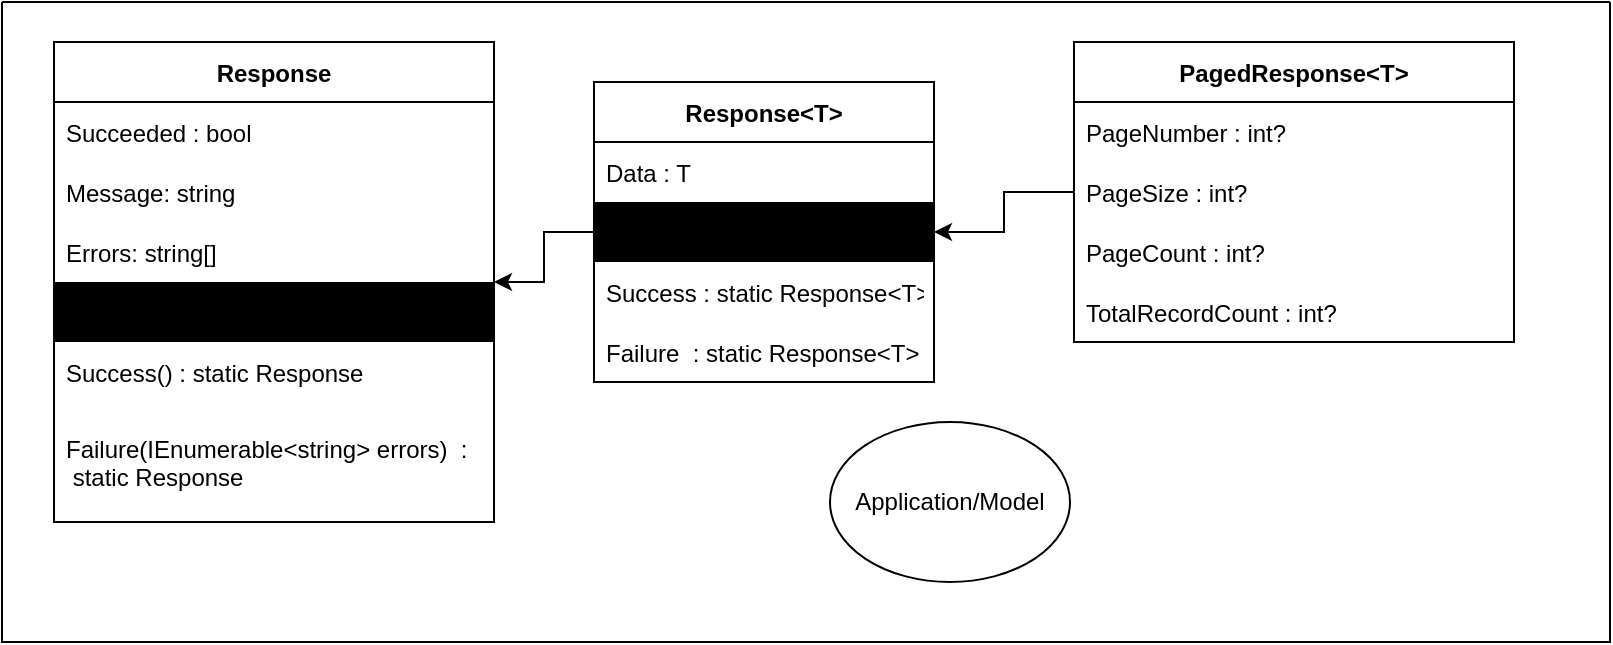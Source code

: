 <mxfile version="20.0.2" type="device"><diagram id="esdAUFCZvTSRNON5eWsP" name="Page-1"><mxGraphModel dx="824" dy="458" grid="1" gridSize="10" guides="1" tooltips="1" connect="1" arrows="1" fold="1" page="1" pageScale="1" pageWidth="827" pageHeight="1169" math="0" shadow="0"><root><mxCell id="0"/><mxCell id="1" parent="0"/><mxCell id="NhmLipV4F5Aarzi_jhwf-37" value="" style="swimlane;startSize=0;strokeColor=default;fillColor=none;gradientColor=none;" vertex="1" parent="1"><mxGeometry x="23" width="804" height="320" as="geometry"/></mxCell><mxCell id="NhmLipV4F5Aarzi_jhwf-39" value="Application/Model" style="ellipse;whiteSpace=wrap;html=1;strokeColor=default;fillColor=#FFFFFF;gradientColor=none;" vertex="1" parent="NhmLipV4F5Aarzi_jhwf-37"><mxGeometry x="414" y="210" width="120" height="80" as="geometry"/></mxCell><mxCell id="NhmLipV4F5Aarzi_jhwf-2" value="Response" style="swimlane;fontStyle=1;childLayout=stackLayout;horizontal=1;startSize=30;horizontalStack=0;resizeParent=1;resizeParentMax=0;resizeLast=0;collapsible=1;marginBottom=0;" vertex="1" parent="NhmLipV4F5Aarzi_jhwf-37"><mxGeometry x="26" y="20" width="220" height="240" as="geometry"/></mxCell><object label="Succeeded : bool    " id="NhmLipV4F5Aarzi_jhwf-3"><mxCell style="text;strokeColor=none;fillColor=none;align=left;verticalAlign=middle;spacingLeft=4;spacingRight=4;overflow=hidden;points=[[0,0.5],[1,0.5]];portConstraint=eastwest;rotatable=0;" vertex="1" parent="NhmLipV4F5Aarzi_jhwf-2"><mxGeometry y="30" width="220" height="30" as="geometry"/></mxCell></object><mxCell id="NhmLipV4F5Aarzi_jhwf-4" value="Message: string" style="text;strokeColor=none;fillColor=none;align=left;verticalAlign=middle;spacingLeft=4;spacingRight=4;overflow=hidden;points=[[0,0.5],[1,0.5]];portConstraint=eastwest;rotatable=0;" vertex="1" parent="NhmLipV4F5Aarzi_jhwf-2"><mxGeometry y="60" width="220" height="30" as="geometry"/></mxCell><mxCell id="NhmLipV4F5Aarzi_jhwf-5" value="Errors: string[]" style="text;strokeColor=none;fillColor=none;align=left;verticalAlign=middle;spacingLeft=4;spacingRight=4;overflow=hidden;points=[[0,0.5],[1,0.5]];portConstraint=eastwest;rotatable=0;" vertex="1" parent="NhmLipV4F5Aarzi_jhwf-2"><mxGeometry y="90" width="220" height="30" as="geometry"/></mxCell><mxCell id="NhmLipV4F5Aarzi_jhwf-7" value="Function" style="text;strokeColor=none;fillColor=#000000;align=left;verticalAlign=middle;spacingLeft=4;spacingRight=4;overflow=hidden;points=[[0,0.5],[1,0.5]];portConstraint=eastwest;rotatable=0;fontStyle=1;gradientColor=none;" vertex="1" parent="NhmLipV4F5Aarzi_jhwf-2"><mxGeometry y="120" width="220" height="30" as="geometry"/></mxCell><mxCell id="NhmLipV4F5Aarzi_jhwf-13" value="Success() : static Response" style="text;strokeColor=none;fillColor=none;align=left;verticalAlign=middle;spacingLeft=4;spacingRight=4;overflow=hidden;points=[[0,0.5],[1,0.5]];portConstraint=eastwest;rotatable=0;" vertex="1" parent="NhmLipV4F5Aarzi_jhwf-2"><mxGeometry y="150" width="220" height="30" as="geometry"/></mxCell><mxCell id="NhmLipV4F5Aarzi_jhwf-15" value="Failure(IEnumerable&lt;string&gt; errors)  :&#10; static Response" style="text;strokeColor=none;fillColor=none;align=left;verticalAlign=middle;spacingLeft=4;spacingRight=4;overflow=hidden;points=[[0,0.5],[1,0.5]];portConstraint=eastwest;rotatable=0;" vertex="1" parent="NhmLipV4F5Aarzi_jhwf-2"><mxGeometry y="180" width="220" height="60" as="geometry"/></mxCell><mxCell id="NhmLipV4F5Aarzi_jhwf-16" value="Response&lt;T&gt;" style="swimlane;fontStyle=1;childLayout=stackLayout;horizontal=1;startSize=30;horizontalStack=0;resizeParent=1;resizeParentMax=0;resizeLast=0;collapsible=1;marginBottom=0;" vertex="1" parent="NhmLipV4F5Aarzi_jhwf-37"><mxGeometry x="296" y="40" width="170" height="150" as="geometry"/></mxCell><object label="Data : T    " id="NhmLipV4F5Aarzi_jhwf-17"><mxCell style="text;strokeColor=none;fillColor=none;align=left;verticalAlign=middle;spacingLeft=4;spacingRight=4;overflow=hidden;points=[[0,0.5],[1,0.5]];portConstraint=eastwest;rotatable=0;" vertex="1" parent="NhmLipV4F5Aarzi_jhwf-16"><mxGeometry y="30" width="170" height="30" as="geometry"/></mxCell></object><mxCell id="NhmLipV4F5Aarzi_jhwf-20" value="Function" style="text;strokeColor=none;fillColor=#000000;align=left;verticalAlign=middle;spacingLeft=4;spacingRight=4;overflow=hidden;points=[[0,0.5],[1,0.5]];portConstraint=eastwest;rotatable=0;fontStyle=1" vertex="1" parent="NhmLipV4F5Aarzi_jhwf-16"><mxGeometry y="60" width="170" height="30" as="geometry"/></mxCell><mxCell id="NhmLipV4F5Aarzi_jhwf-21" value="Success : static Response&lt;T&gt;" style="text;strokeColor=none;fillColor=none;align=left;verticalAlign=middle;spacingLeft=4;spacingRight=4;overflow=hidden;points=[[0,0.5],[1,0.5]];portConstraint=eastwest;rotatable=0;" vertex="1" parent="NhmLipV4F5Aarzi_jhwf-16"><mxGeometry y="90" width="170" height="30" as="geometry"/></mxCell><mxCell id="NhmLipV4F5Aarzi_jhwf-22" value="Failure  : static Response&lt;T&gt;" style="text;strokeColor=none;fillColor=none;align=left;verticalAlign=middle;spacingLeft=4;spacingRight=4;overflow=hidden;points=[[0,0.5],[1,0.5]];portConstraint=eastwest;rotatable=0;" vertex="1" parent="NhmLipV4F5Aarzi_jhwf-16"><mxGeometry y="120" width="170" height="30" as="geometry"/></mxCell><mxCell id="NhmLipV4F5Aarzi_jhwf-26" value="PagedResponse&lt;T&gt;" style="swimlane;fontStyle=1;childLayout=stackLayout;horizontal=1;startSize=30;horizontalStack=0;resizeParent=1;resizeParentMax=0;resizeLast=0;collapsible=1;marginBottom=0;" vertex="1" parent="NhmLipV4F5Aarzi_jhwf-37"><mxGeometry x="536" y="20" width="220" height="150" as="geometry"/></mxCell><object label="PageNumber : int?    " id="NhmLipV4F5Aarzi_jhwf-27"><mxCell style="text;strokeColor=none;fillColor=none;align=left;verticalAlign=middle;spacingLeft=4;spacingRight=4;overflow=hidden;points=[[0,0.5],[1,0.5]];portConstraint=eastwest;rotatable=0;" vertex="1" parent="NhmLipV4F5Aarzi_jhwf-26"><mxGeometry y="30" width="220" height="30" as="geometry"/></mxCell></object><mxCell id="NhmLipV4F5Aarzi_jhwf-28" value="PageSize : int?   " style="text;strokeColor=none;fillColor=none;align=left;verticalAlign=middle;spacingLeft=4;spacingRight=4;overflow=hidden;points=[[0,0.5],[1,0.5]];portConstraint=eastwest;rotatable=0;" vertex="1" parent="NhmLipV4F5Aarzi_jhwf-26"><mxGeometry y="60" width="220" height="30" as="geometry"/></mxCell><mxCell id="NhmLipV4F5Aarzi_jhwf-29" value="PageCount : int?" style="text;strokeColor=none;fillColor=none;align=left;verticalAlign=middle;spacingLeft=4;spacingRight=4;overflow=hidden;points=[[0,0.5],[1,0.5]];portConstraint=eastwest;rotatable=0;" vertex="1" parent="NhmLipV4F5Aarzi_jhwf-26"><mxGeometry y="90" width="220" height="30" as="geometry"/></mxCell><mxCell id="NhmLipV4F5Aarzi_jhwf-31" value="TotalRecordCount : int?" style="text;strokeColor=none;fillColor=none;align=left;verticalAlign=middle;spacingLeft=4;spacingRight=4;overflow=hidden;points=[[0,0.5],[1,0.5]];portConstraint=eastwest;rotatable=0;" vertex="1" parent="NhmLipV4F5Aarzi_jhwf-26"><mxGeometry y="120" width="220" height="30" as="geometry"/></mxCell><mxCell id="NhmLipV4F5Aarzi_jhwf-25" style="edgeStyle=orthogonalEdgeStyle;rounded=0;orthogonalLoop=1;jettySize=auto;html=1;" edge="1" parent="NhmLipV4F5Aarzi_jhwf-37" source="NhmLipV4F5Aarzi_jhwf-16" target="NhmLipV4F5Aarzi_jhwf-2"><mxGeometry relative="1" as="geometry"/></mxCell><mxCell id="NhmLipV4F5Aarzi_jhwf-36" style="edgeStyle=orthogonalEdgeStyle;rounded=0;orthogonalLoop=1;jettySize=auto;html=1;" edge="1" parent="NhmLipV4F5Aarzi_jhwf-37" source="NhmLipV4F5Aarzi_jhwf-26" target="NhmLipV4F5Aarzi_jhwf-20"><mxGeometry relative="1" as="geometry"/></mxCell></root></mxGraphModel></diagram></mxfile>
